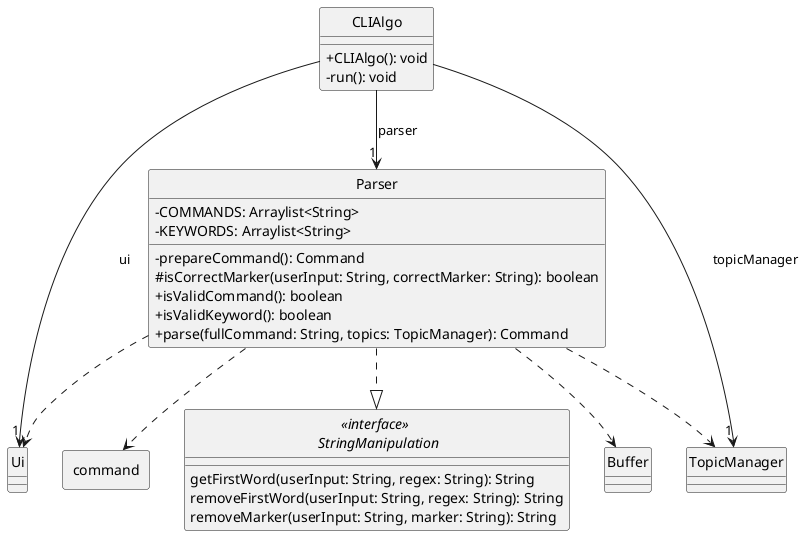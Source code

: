 @startuml
skinparam classAttributeIconSize 0
hide circle

class "<<interface>> \n StringManipulation" as StringManipulation

class Parser {
-COMMANDS: Arraylist<String>
-KEYWORDS: Arraylist<String>

-prepareCommand(): Command
#isCorrectMarker(userInput: String, correctMarker: String): boolean
+isValidCommand(): boolean
+isValidKeyword(): boolean
+parse(fullCommand: String, topics: TopicManager): Command
}

interface StringManipulation {
getFirstWord(userInput: String, regex: String): String
removeFirstWord(userInput: String, regex: String): String
removeMarker(userInput: String, marker: String): String
}

class Ui {
}

class TopicManager {
}

class Buffer {
}

class CLIAlgo {
+CLIAlgo(): void
-run(): void
}

package command <<rectangle>>{
}

CLIAlgo --> "1" Ui : ui
CLIAlgo --> "1" TopicManager : topicManager
CLIAlgo --> "1" Parser : parser
Parser ..|> StringManipulation
Parser ..> Ui
Parser ..> TopicManager
Parser ..> command
Parser ..> Buffer
@enduml